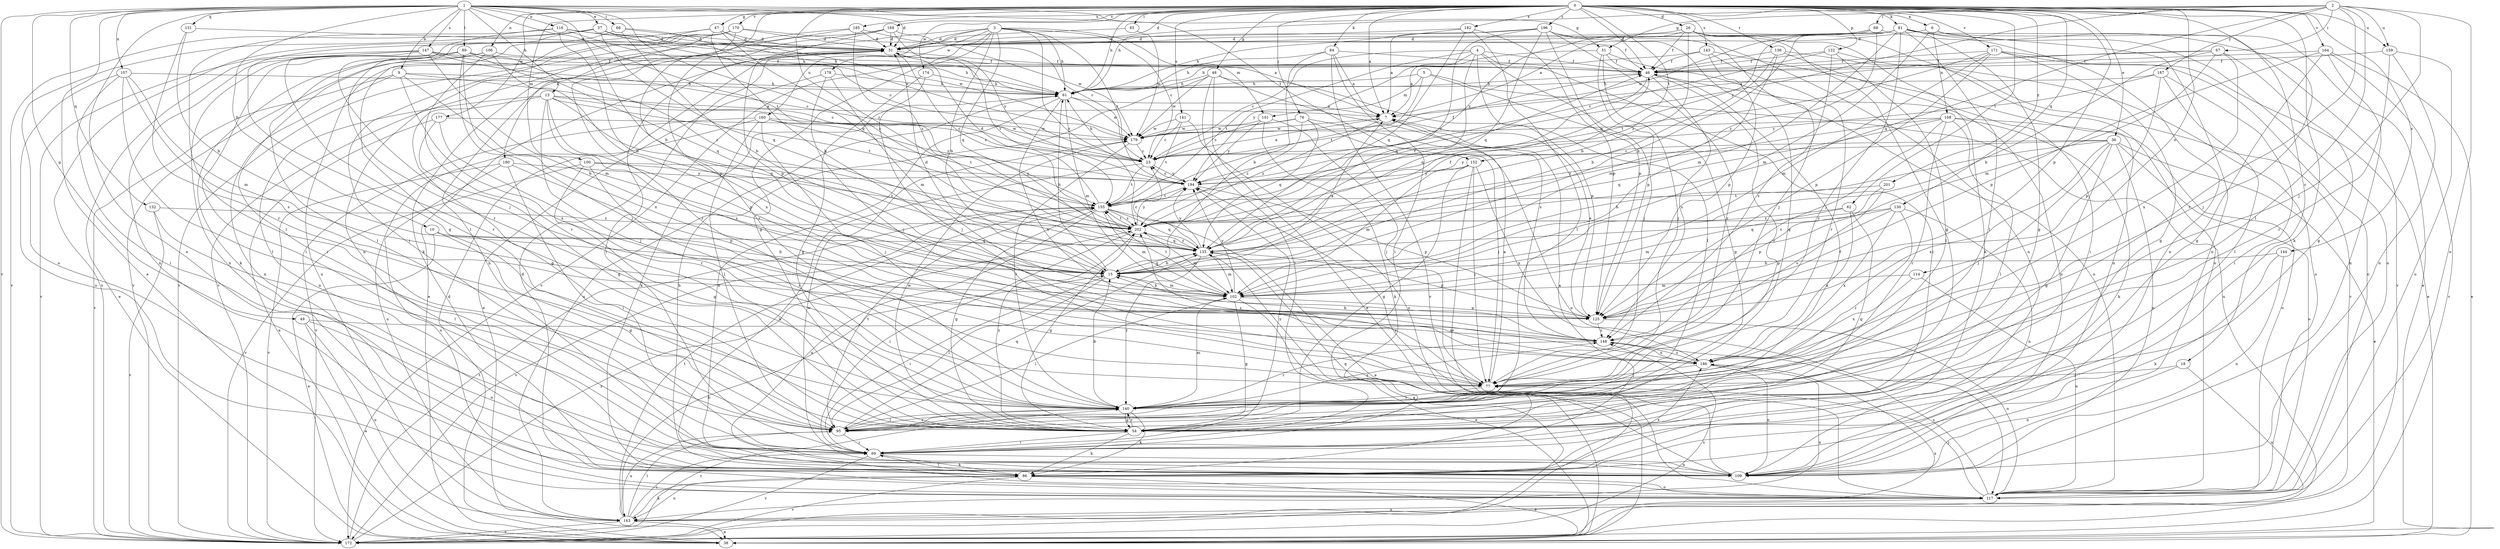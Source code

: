 strict digraph  {
0;
1;
2;
3;
4;
5;
6;
7;
9;
10;
13;
15;
18;
23;
26;
31;
36;
37;
38;
46;
47;
48;
49;
51;
54;
61;
62;
65;
66;
67;
68;
69;
76;
77;
81;
84;
86;
89;
95;
100;
101;
102;
106;
107;
108;
109;
114;
116;
117;
122;
125;
130;
131;
132;
133;
136;
140;
141;
143;
144;
147;
148;
152;
155;
159;
160;
163;
164;
168;
170;
171;
172;
174;
177;
178;
179;
180;
182;
185;
186;
187;
194;
196;
201;
202;
0 -> 6  [label=a];
0 -> 7  [label=a];
0 -> 18  [label=c];
0 -> 26  [label=d];
0 -> 31  [label=d];
0 -> 36  [label=e];
0 -> 46  [label=f];
0 -> 47  [label=g];
0 -> 48  [label=g];
0 -> 61  [label=h];
0 -> 62  [label=i];
0 -> 65  [label=i];
0 -> 76  [label=j];
0 -> 81  [label=k];
0 -> 84  [label=k];
0 -> 86  [label=k];
0 -> 100  [label=m];
0 -> 106  [label=n];
0 -> 114  [label=o];
0 -> 122  [label=p];
0 -> 125  [label=p];
0 -> 130  [label=q];
0 -> 136  [label=r];
0 -> 141  [label=s];
0 -> 143  [label=s];
0 -> 144  [label=s];
0 -> 152  [label=t];
0 -> 159  [label=u];
0 -> 164  [label=v];
0 -> 168  [label=v];
0 -> 170  [label=v];
0 -> 171  [label=v];
0 -> 174  [label=w];
0 -> 177  [label=w];
0 -> 180  [label=x];
0 -> 182  [label=x];
0 -> 185  [label=x];
0 -> 196  [label=z];
0 -> 201  [label=z];
0 -> 202  [label=z];
1 -> 9  [label=b];
1 -> 10  [label=b];
1 -> 13  [label=b];
1 -> 15  [label=b];
1 -> 31  [label=d];
1 -> 37  [label=e];
1 -> 38  [label=e];
1 -> 49  [label=g];
1 -> 51  [label=g];
1 -> 66  [label=i];
1 -> 89  [label=l];
1 -> 107  [label=n];
1 -> 116  [label=o];
1 -> 117  [label=o];
1 -> 131  [label=q];
1 -> 132  [label=q];
1 -> 133  [label=q];
1 -> 147  [label=s];
1 -> 152  [label=t];
1 -> 155  [label=t];
1 -> 172  [label=v];
2 -> 51  [label=g];
2 -> 61  [label=h];
2 -> 67  [label=i];
2 -> 68  [label=i];
2 -> 77  [label=j];
2 -> 95  [label=l];
2 -> 117  [label=o];
2 -> 133  [label=q];
2 -> 140  [label=r];
2 -> 159  [label=u];
2 -> 187  [label=y];
2 -> 194  [label=y];
3 -> 15  [label=b];
3 -> 23  [label=c];
3 -> 31  [label=d];
3 -> 54  [label=g];
3 -> 61  [label=h];
3 -> 86  [label=k];
3 -> 101  [label=m];
3 -> 133  [label=q];
3 -> 160  [label=u];
3 -> 172  [label=v];
3 -> 178  [label=w];
3 -> 194  [label=y];
3 -> 202  [label=z];
4 -> 23  [label=c];
4 -> 46  [label=f];
4 -> 69  [label=i];
4 -> 77  [label=j];
4 -> 95  [label=l];
4 -> 133  [label=q];
4 -> 155  [label=t];
4 -> 194  [label=y];
5 -> 54  [label=g];
5 -> 61  [label=h];
5 -> 101  [label=m];
5 -> 155  [label=t];
5 -> 163  [label=u];
6 -> 31  [label=d];
6 -> 38  [label=e];
6 -> 102  [label=m];
6 -> 108  [label=n];
6 -> 109  [label=n];
7 -> 179  [label=w];
7 -> 202  [label=z];
9 -> 15  [label=b];
9 -> 23  [label=c];
9 -> 61  [label=h];
9 -> 109  [label=n];
9 -> 172  [label=v];
9 -> 186  [label=x];
10 -> 15  [label=b];
10 -> 38  [label=e];
10 -> 54  [label=g];
10 -> 133  [label=q];
13 -> 7  [label=a];
13 -> 23  [label=c];
13 -> 54  [label=g];
13 -> 77  [label=j];
13 -> 109  [label=n];
13 -> 125  [label=p];
13 -> 133  [label=q];
13 -> 148  [label=s];
13 -> 155  [label=t];
15 -> 7  [label=a];
15 -> 31  [label=d];
15 -> 61  [label=h];
15 -> 69  [label=i];
15 -> 95  [label=l];
15 -> 102  [label=m];
15 -> 133  [label=q];
18 -> 77  [label=j];
18 -> 109  [label=n];
18 -> 163  [label=u];
23 -> 7  [label=a];
23 -> 46  [label=f];
23 -> 61  [label=h];
23 -> 86  [label=k];
23 -> 155  [label=t];
23 -> 194  [label=y];
26 -> 15  [label=b];
26 -> 31  [label=d];
26 -> 46  [label=f];
26 -> 54  [label=g];
26 -> 77  [label=j];
26 -> 86  [label=k];
26 -> 117  [label=o];
26 -> 194  [label=y];
31 -> 38  [label=e];
31 -> 46  [label=f];
31 -> 69  [label=i];
31 -> 109  [label=n];
31 -> 155  [label=t];
31 -> 202  [label=z];
36 -> 15  [label=b];
36 -> 23  [label=c];
36 -> 38  [label=e];
36 -> 54  [label=g];
36 -> 77  [label=j];
36 -> 109  [label=n];
36 -> 117  [label=o];
36 -> 186  [label=x];
36 -> 194  [label=y];
37 -> 31  [label=d];
37 -> 54  [label=g];
37 -> 61  [label=h];
37 -> 117  [label=o];
37 -> 133  [label=q];
37 -> 172  [label=v];
37 -> 179  [label=w];
38 -> 31  [label=d];
46 -> 61  [label=h];
46 -> 109  [label=n];
46 -> 133  [label=q];
46 -> 140  [label=r];
46 -> 148  [label=s];
47 -> 15  [label=b];
47 -> 31  [label=d];
47 -> 95  [label=l];
47 -> 172  [label=v];
47 -> 179  [label=w];
47 -> 202  [label=z];
48 -> 38  [label=e];
48 -> 61  [label=h];
48 -> 69  [label=i];
48 -> 125  [label=p];
48 -> 148  [label=s];
48 -> 163  [label=u];
48 -> 179  [label=w];
49 -> 38  [label=e];
49 -> 109  [label=n];
49 -> 148  [label=s];
49 -> 163  [label=u];
51 -> 7  [label=a];
51 -> 46  [label=f];
51 -> 77  [label=j];
51 -> 117  [label=o];
51 -> 125  [label=p];
54 -> 46  [label=f];
54 -> 69  [label=i];
54 -> 86  [label=k];
54 -> 140  [label=r];
54 -> 179  [label=w];
54 -> 202  [label=z];
61 -> 7  [label=a];
61 -> 86  [label=k];
61 -> 102  [label=m];
61 -> 109  [label=n];
61 -> 179  [label=w];
61 -> 186  [label=x];
62 -> 54  [label=g];
62 -> 102  [label=m];
62 -> 186  [label=x];
62 -> 202  [label=z];
65 -> 31  [label=d];
65 -> 179  [label=w];
66 -> 15  [label=b];
66 -> 31  [label=d];
66 -> 61  [label=h];
66 -> 140  [label=r];
67 -> 7  [label=a];
67 -> 15  [label=b];
67 -> 46  [label=f];
67 -> 54  [label=g];
67 -> 102  [label=m];
67 -> 186  [label=x];
68 -> 7  [label=a];
68 -> 31  [label=d];
68 -> 77  [label=j];
68 -> 179  [label=w];
68 -> 202  [label=z];
69 -> 7  [label=a];
69 -> 86  [label=k];
69 -> 109  [label=n];
69 -> 172  [label=v];
69 -> 194  [label=y];
76 -> 23  [label=c];
76 -> 77  [label=j];
76 -> 117  [label=o];
76 -> 133  [label=q];
76 -> 179  [label=w];
76 -> 202  [label=z];
77 -> 7  [label=a];
77 -> 140  [label=r];
77 -> 202  [label=z];
81 -> 15  [label=b];
81 -> 31  [label=d];
81 -> 54  [label=g];
81 -> 77  [label=j];
81 -> 95  [label=l];
81 -> 102  [label=m];
81 -> 109  [label=n];
81 -> 117  [label=o];
81 -> 172  [label=v];
81 -> 202  [label=z];
84 -> 7  [label=a];
84 -> 15  [label=b];
84 -> 46  [label=f];
84 -> 61  [label=h];
84 -> 69  [label=i];
84 -> 172  [label=v];
86 -> 38  [label=e];
86 -> 61  [label=h];
86 -> 69  [label=i];
86 -> 117  [label=o];
86 -> 163  [label=u];
86 -> 172  [label=v];
86 -> 186  [label=x];
89 -> 46  [label=f];
89 -> 69  [label=i];
89 -> 77  [label=j];
89 -> 95  [label=l];
89 -> 109  [label=n];
89 -> 133  [label=q];
89 -> 186  [label=x];
89 -> 202  [label=z];
95 -> 69  [label=i];
95 -> 133  [label=q];
95 -> 140  [label=r];
95 -> 155  [label=t];
95 -> 163  [label=u];
100 -> 54  [label=g];
100 -> 140  [label=r];
100 -> 172  [label=v];
100 -> 194  [label=y];
100 -> 202  [label=z];
101 -> 77  [label=j];
101 -> 86  [label=k];
101 -> 179  [label=w];
101 -> 194  [label=y];
102 -> 15  [label=b];
102 -> 38  [label=e];
102 -> 54  [label=g];
102 -> 95  [label=l];
102 -> 125  [label=p];
102 -> 155  [label=t];
102 -> 194  [label=y];
106 -> 46  [label=f];
106 -> 69  [label=i];
106 -> 86  [label=k];
106 -> 140  [label=r];
106 -> 186  [label=x];
107 -> 61  [label=h];
107 -> 69  [label=i];
107 -> 95  [label=l];
107 -> 102  [label=m];
107 -> 117  [label=o];
107 -> 148  [label=s];
108 -> 86  [label=k];
108 -> 95  [label=l];
108 -> 117  [label=o];
108 -> 133  [label=q];
108 -> 140  [label=r];
108 -> 148  [label=s];
108 -> 179  [label=w];
108 -> 202  [label=z];
109 -> 133  [label=q];
109 -> 179  [label=w];
109 -> 194  [label=y];
114 -> 102  [label=m];
114 -> 117  [label=o];
114 -> 186  [label=x];
116 -> 7  [label=a];
116 -> 15  [label=b];
116 -> 23  [label=c];
116 -> 31  [label=d];
116 -> 77  [label=j];
116 -> 95  [label=l];
117 -> 31  [label=d];
117 -> 77  [label=j];
117 -> 148  [label=s];
117 -> 163  [label=u];
122 -> 23  [label=c];
122 -> 46  [label=f];
122 -> 95  [label=l];
122 -> 117  [label=o];
122 -> 148  [label=s];
125 -> 7  [label=a];
125 -> 117  [label=o];
125 -> 148  [label=s];
130 -> 109  [label=n];
130 -> 125  [label=p];
130 -> 133  [label=q];
130 -> 140  [label=r];
130 -> 186  [label=x];
130 -> 202  [label=z];
131 -> 15  [label=b];
131 -> 31  [label=d];
131 -> 140  [label=r];
132 -> 95  [label=l];
132 -> 172  [label=v];
132 -> 202  [label=z];
133 -> 15  [label=b];
133 -> 23  [label=c];
133 -> 46  [label=f];
133 -> 102  [label=m];
133 -> 125  [label=p];
133 -> 140  [label=r];
133 -> 194  [label=y];
133 -> 202  [label=z];
136 -> 15  [label=b];
136 -> 46  [label=f];
136 -> 69  [label=i];
136 -> 102  [label=m];
136 -> 172  [label=v];
140 -> 15  [label=b];
140 -> 54  [label=g];
140 -> 86  [label=k];
140 -> 95  [label=l];
140 -> 102  [label=m];
140 -> 148  [label=s];
141 -> 23  [label=c];
141 -> 117  [label=o];
141 -> 155  [label=t];
141 -> 179  [label=w];
143 -> 46  [label=f];
143 -> 61  [label=h];
143 -> 109  [label=n];
143 -> 125  [label=p];
143 -> 140  [label=r];
144 -> 15  [label=b];
144 -> 86  [label=k];
144 -> 109  [label=n];
147 -> 23  [label=c];
147 -> 38  [label=e];
147 -> 46  [label=f];
147 -> 61  [label=h];
147 -> 102  [label=m];
147 -> 109  [label=n];
147 -> 140  [label=r];
147 -> 172  [label=v];
148 -> 15  [label=b];
148 -> 140  [label=r];
148 -> 186  [label=x];
152 -> 54  [label=g];
152 -> 77  [label=j];
152 -> 102  [label=m];
152 -> 117  [label=o];
152 -> 186  [label=x];
152 -> 194  [label=y];
155 -> 31  [label=d];
155 -> 38  [label=e];
155 -> 54  [label=g];
155 -> 102  [label=m];
155 -> 117  [label=o];
155 -> 133  [label=q];
155 -> 172  [label=v];
155 -> 202  [label=z];
159 -> 46  [label=f];
159 -> 109  [label=n];
159 -> 117  [label=o];
159 -> 140  [label=r];
160 -> 77  [label=j];
160 -> 95  [label=l];
160 -> 155  [label=t];
160 -> 163  [label=u];
160 -> 172  [label=v];
160 -> 179  [label=w];
160 -> 194  [label=y];
163 -> 15  [label=b];
163 -> 38  [label=e];
163 -> 69  [label=i];
163 -> 86  [label=k];
163 -> 95  [label=l];
163 -> 155  [label=t];
163 -> 172  [label=v];
164 -> 38  [label=e];
164 -> 46  [label=f];
164 -> 54  [label=g];
164 -> 109  [label=n];
164 -> 125  [label=p];
164 -> 172  [label=v];
168 -> 23  [label=c];
168 -> 31  [label=d];
168 -> 125  [label=p];
168 -> 140  [label=r];
168 -> 172  [label=v];
168 -> 194  [label=y];
170 -> 31  [label=d];
170 -> 69  [label=i];
170 -> 109  [label=n];
170 -> 125  [label=p];
170 -> 163  [label=u];
170 -> 172  [label=v];
170 -> 179  [label=w];
171 -> 38  [label=e];
171 -> 46  [label=f];
171 -> 54  [label=g];
171 -> 102  [label=m];
171 -> 117  [label=o];
171 -> 125  [label=p];
171 -> 155  [label=t];
172 -> 133  [label=q];
172 -> 140  [label=r];
172 -> 148  [label=s];
172 -> 155  [label=t];
172 -> 186  [label=x];
172 -> 202  [label=z];
174 -> 54  [label=g];
174 -> 61  [label=h];
174 -> 77  [label=j];
177 -> 38  [label=e];
177 -> 54  [label=g];
177 -> 140  [label=r];
177 -> 179  [label=w];
178 -> 38  [label=e];
178 -> 61  [label=h];
178 -> 77  [label=j];
178 -> 102  [label=m];
179 -> 23  [label=c];
179 -> 140  [label=r];
180 -> 69  [label=i];
180 -> 117  [label=o];
180 -> 125  [label=p];
180 -> 172  [label=v];
180 -> 194  [label=y];
182 -> 31  [label=d];
182 -> 61  [label=h];
182 -> 95  [label=l];
182 -> 125  [label=p];
182 -> 133  [label=q];
185 -> 31  [label=d];
185 -> 46  [label=f];
185 -> 140  [label=r];
185 -> 172  [label=v];
185 -> 202  [label=z];
186 -> 77  [label=j];
186 -> 109  [label=n];
186 -> 148  [label=s];
186 -> 163  [label=u];
187 -> 61  [label=h];
187 -> 69  [label=i];
187 -> 95  [label=l];
187 -> 125  [label=p];
187 -> 194  [label=y];
194 -> 23  [label=c];
194 -> 125  [label=p];
194 -> 155  [label=t];
196 -> 7  [label=a];
196 -> 31  [label=d];
196 -> 54  [label=g];
196 -> 109  [label=n];
196 -> 125  [label=p];
196 -> 133  [label=q];
196 -> 140  [label=r];
196 -> 202  [label=z];
201 -> 125  [label=p];
201 -> 148  [label=s];
201 -> 155  [label=t];
202 -> 46  [label=f];
202 -> 54  [label=g];
202 -> 69  [label=i];
202 -> 102  [label=m];
202 -> 133  [label=q];
202 -> 155  [label=t];
202 -> 194  [label=y];
}
